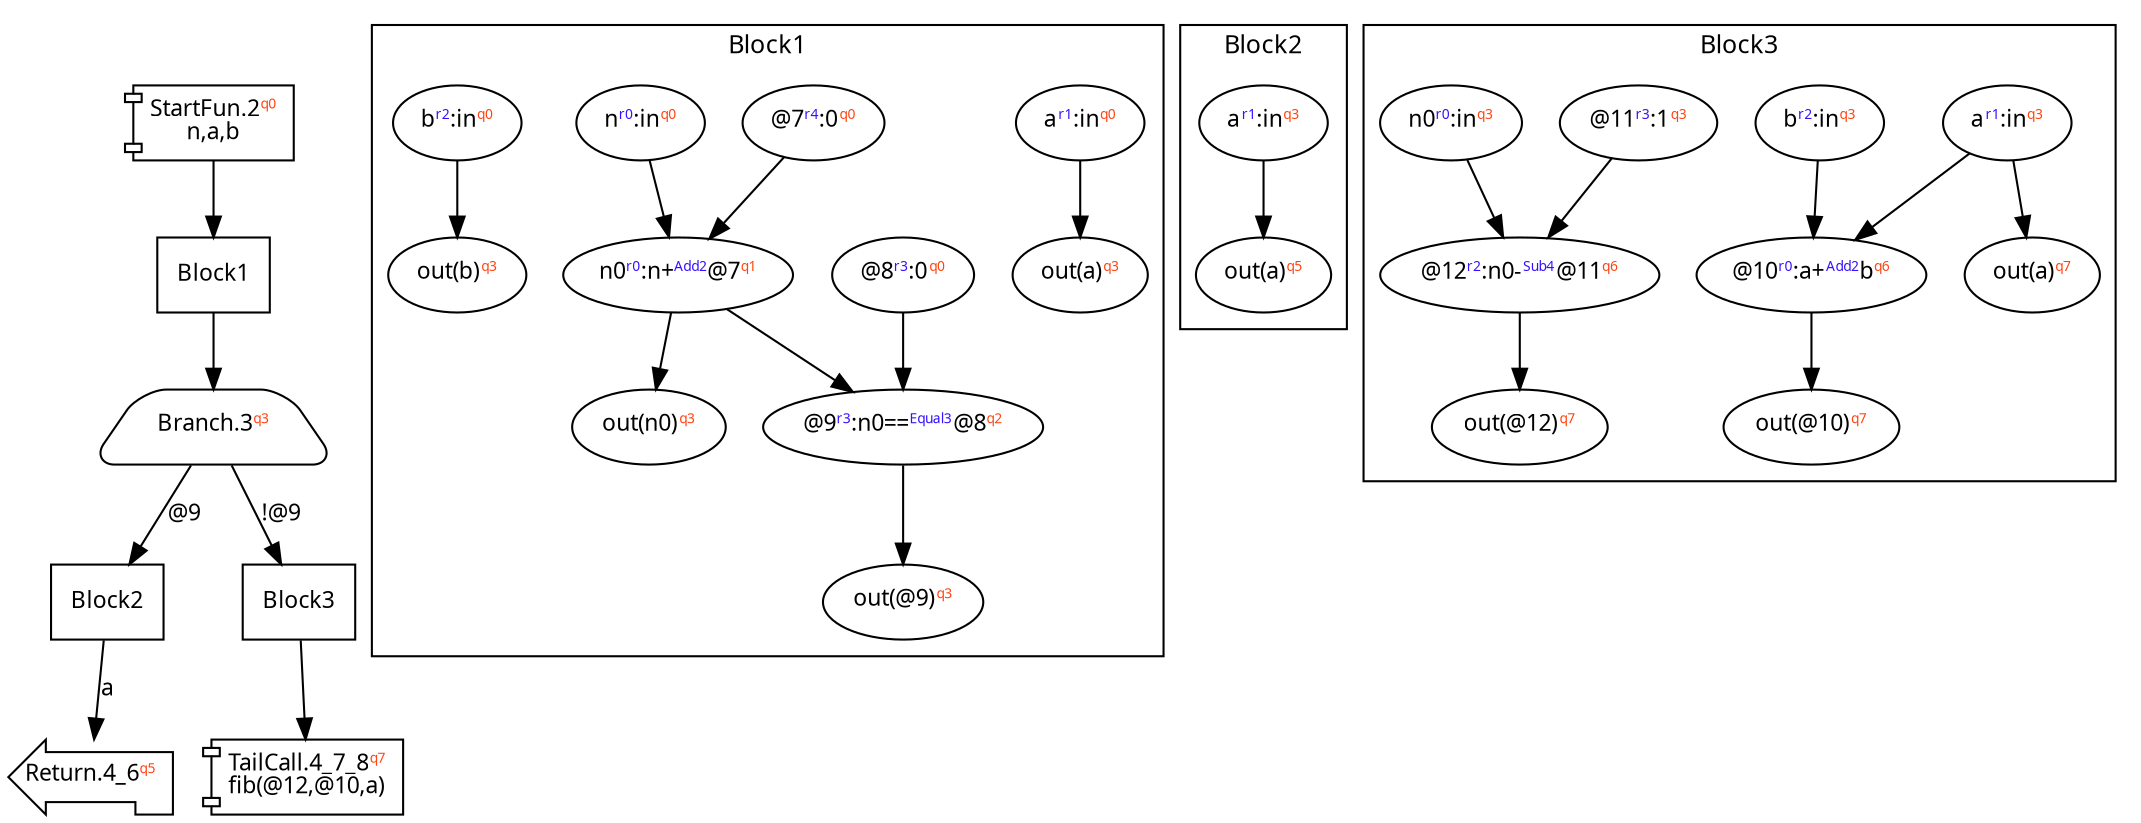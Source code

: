 digraph Program_ {
graph [fontname = "Monaco", fontsize = 12, ranksep = 0.5];
node [shape = box, fontname = "Monaco", fontsize = 11; colorscheme = pastel19];
edge [fontname = "Monaco", fontsize = 11; colorscheme = pastel19];
Jump2[label = <StartFun.2<font color="#ff4411" point-size="8"><sup>q0</sup></font><br/>n,a,b>; shape = component];
Jump2 -> Block1;
Jump3[
  label = <Branch.3<font color="#ff4411" point-size="8"><sup>q3</sup></font>>;
  shape = trapezium; style = rounded;
];
Block1 -> Jump3;
Jump3 -> Block2 [label="@9"];
Jump3 -> Block3 [label="!@9"];
Jump4_6[label = <Return.4_6<font color="#ff4411" point-size="8"><sup>q5</sup></font>>; shape = lpromoter];
Block2 -> Jump4_6 [label="a"];
Jump4_7_8[label = <TailCall.4_7_8<font color="#ff4411" point-size="8"><sup>q7</sup></font><br/>fib(@12,@10,a)>; shape = component];
Block3 -> Jump4_7_8;
Block1 [label = "Block1"];
Block2 [label = "Block2"];
Block3 [label = "Block3"];
subgraph cluster_dfg_Block1{
node [shape = oval];
label = "Block1";
ndBlock1_0 [label=<a<font color="#3311ff" point-size="8"><sup>r1</sup></font>:in<font color="#ff4411" point-size="8"><sup>q0</sup></font>>];ndBlock1_1 [label=<@8<font color="#3311ff" point-size="8"><sup>r3</sup></font>:0<font color="#ff4411" point-size="8"><sup>q0</sup></font>>];ndBlock1_2 [label=<out(a)<font color="#ff4411" point-size="8"><sup>q3</sup></font>>];ndBlock1_3 [label=<@7<font color="#3311ff" point-size="8"><sup>r4</sup></font>:0<font color="#ff4411" point-size="8"><sup>q0</sup></font>>];ndBlock1_4 [label=<out(@9)<font color="#ff4411" point-size="8"><sup>q3</sup></font>>];ndBlock1_5 [label=<out(n0)<font color="#ff4411" point-size="8"><sup>q3</sup></font>>];ndBlock1_6 [label=<n<font color="#3311ff" point-size="8"><sup>r0</sup></font>:in<font color="#ff4411" point-size="8"><sup>q0</sup></font>>];ndBlock1_7 [label=<@9<font color="#3311ff" point-size="8"><sup>r3</sup></font>:n0==<font color="#3311ff" point-size="8"><sup>Equal3</sup></font>@8<font color="#ff4411" point-size="8"><sup>q2</sup></font>>];ndBlock1_8 [label=<out(b)<font color="#ff4411" point-size="8"><sup>q3</sup></font>>];ndBlock1_9 [label=<b<font color="#3311ff" point-size="8"><sup>r2</sup></font>:in<font color="#ff4411" point-size="8"><sup>q0</sup></font>>];ndBlock1_10 [label=<n0<font color="#3311ff" point-size="8"><sup>r0</sup></font>:n+<font color="#3311ff" point-size="8"><sup>Add2</sup></font>@7<font color="#ff4411" point-size="8"><sup>q1</sup></font>>];ndBlock1_9 -> ndBlock1_8; ndBlock1_10 -> ndBlock1_5; ndBlock1_7 -> ndBlock1_4; ndBlock1_0 -> ndBlock1_2; ndBlock1_3 -> ndBlock1_10; ndBlock1_6 -> ndBlock1_10; ndBlock1_1 -> ndBlock1_7; ndBlock1_10 -> ndBlock1_7; }subgraph cluster_dfg_Block2{
node [shape = oval];
label = "Block2";
ndBlock2_0 [label=<a<font color="#3311ff" point-size="8"><sup>r1</sup></font>:in<font color="#ff4411" point-size="8"><sup>q3</sup></font>>];ndBlock2_1 [label=<out(a)<font color="#ff4411" point-size="8"><sup>q5</sup></font>>];ndBlock2_0 -> ndBlock2_1; }subgraph cluster_dfg_Block3{
node [shape = oval];
label = "Block3";
ndBlock3_0 [label=<@12<font color="#3311ff" point-size="8"><sup>r2</sup></font>:n0-<font color="#3311ff" point-size="8"><sup>Sub4</sup></font>@11<font color="#ff4411" point-size="8"><sup>q6</sup></font>>];ndBlock3_1 [label=<a<font color="#3311ff" point-size="8"><sup>r1</sup></font>:in<font color="#ff4411" point-size="8"><sup>q3</sup></font>>];ndBlock3_2 [label=<@10<font color="#3311ff" point-size="8"><sup>r0</sup></font>:a+<font color="#3311ff" point-size="8"><sup>Add2</sup></font>b<font color="#ff4411" point-size="8"><sup>q6</sup></font>>];ndBlock3_3 [label=<out(@12)<font color="#ff4411" point-size="8"><sup>q7</sup></font>>];ndBlock3_4 [label=<out(a)<font color="#ff4411" point-size="8"><sup>q7</sup></font>>];ndBlock3_5 [label=<@11<font color="#3311ff" point-size="8"><sup>r3</sup></font>:1<font color="#ff4411" point-size="8"><sup>q3</sup></font>>];ndBlock3_6 [label=<n0<font color="#3311ff" point-size="8"><sup>r0</sup></font>:in<font color="#ff4411" point-size="8"><sup>q3</sup></font>>];ndBlock3_7 [label=<b<font color="#3311ff" point-size="8"><sup>r2</sup></font>:in<font color="#ff4411" point-size="8"><sup>q3</sup></font>>];ndBlock3_8 [label=<out(@10)<font color="#ff4411" point-size="8"><sup>q7</sup></font>>];ndBlock3_0 -> ndBlock3_3; ndBlock3_5 -> ndBlock3_0; ndBlock3_6 -> ndBlock3_0; ndBlock3_1 -> ndBlock3_4; ndBlock3_1 -> ndBlock3_2; ndBlock3_7 -> ndBlock3_2; ndBlock3_2 -> ndBlock3_8; }}
